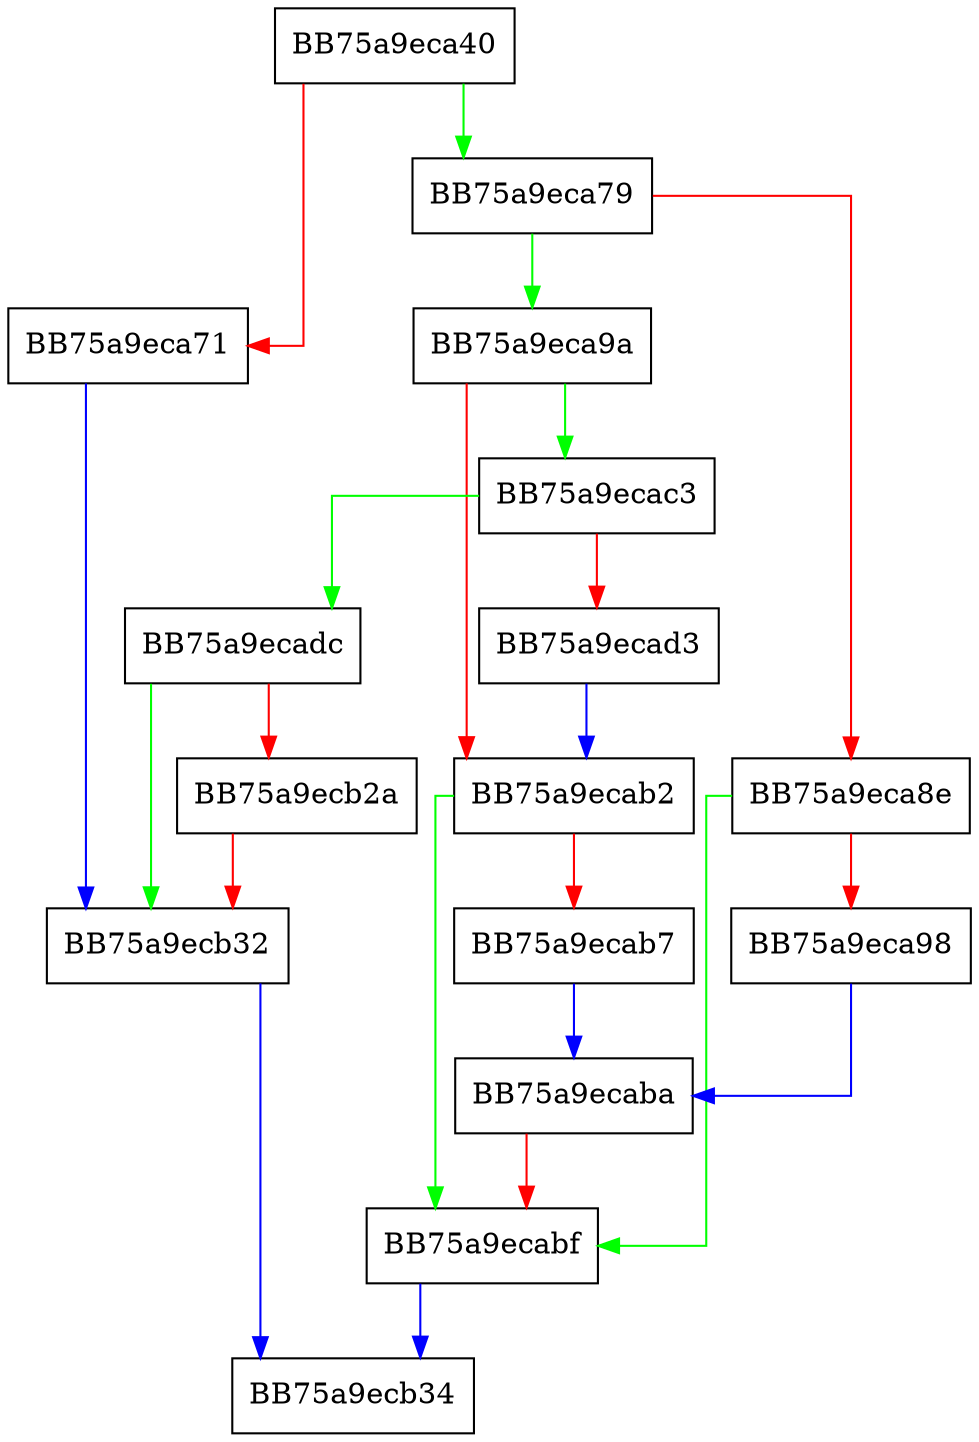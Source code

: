 digraph GetItemsStrict {
  node [shape="box"];
  graph [splines=ortho];
  BB75a9eca40 -> BB75a9eca79 [color="green"];
  BB75a9eca40 -> BB75a9eca71 [color="red"];
  BB75a9eca71 -> BB75a9ecb32 [color="blue"];
  BB75a9eca79 -> BB75a9eca9a [color="green"];
  BB75a9eca79 -> BB75a9eca8e [color="red"];
  BB75a9eca8e -> BB75a9ecabf [color="green"];
  BB75a9eca8e -> BB75a9eca98 [color="red"];
  BB75a9eca98 -> BB75a9ecaba [color="blue"];
  BB75a9eca9a -> BB75a9ecac3 [color="green"];
  BB75a9eca9a -> BB75a9ecab2 [color="red"];
  BB75a9ecab2 -> BB75a9ecabf [color="green"];
  BB75a9ecab2 -> BB75a9ecab7 [color="red"];
  BB75a9ecab7 -> BB75a9ecaba [color="blue"];
  BB75a9ecaba -> BB75a9ecabf [color="red"];
  BB75a9ecabf -> BB75a9ecb34 [color="blue"];
  BB75a9ecac3 -> BB75a9ecadc [color="green"];
  BB75a9ecac3 -> BB75a9ecad3 [color="red"];
  BB75a9ecad3 -> BB75a9ecab2 [color="blue"];
  BB75a9ecadc -> BB75a9ecb32 [color="green"];
  BB75a9ecadc -> BB75a9ecb2a [color="red"];
  BB75a9ecb2a -> BB75a9ecb32 [color="red"];
  BB75a9ecb32 -> BB75a9ecb34 [color="blue"];
}